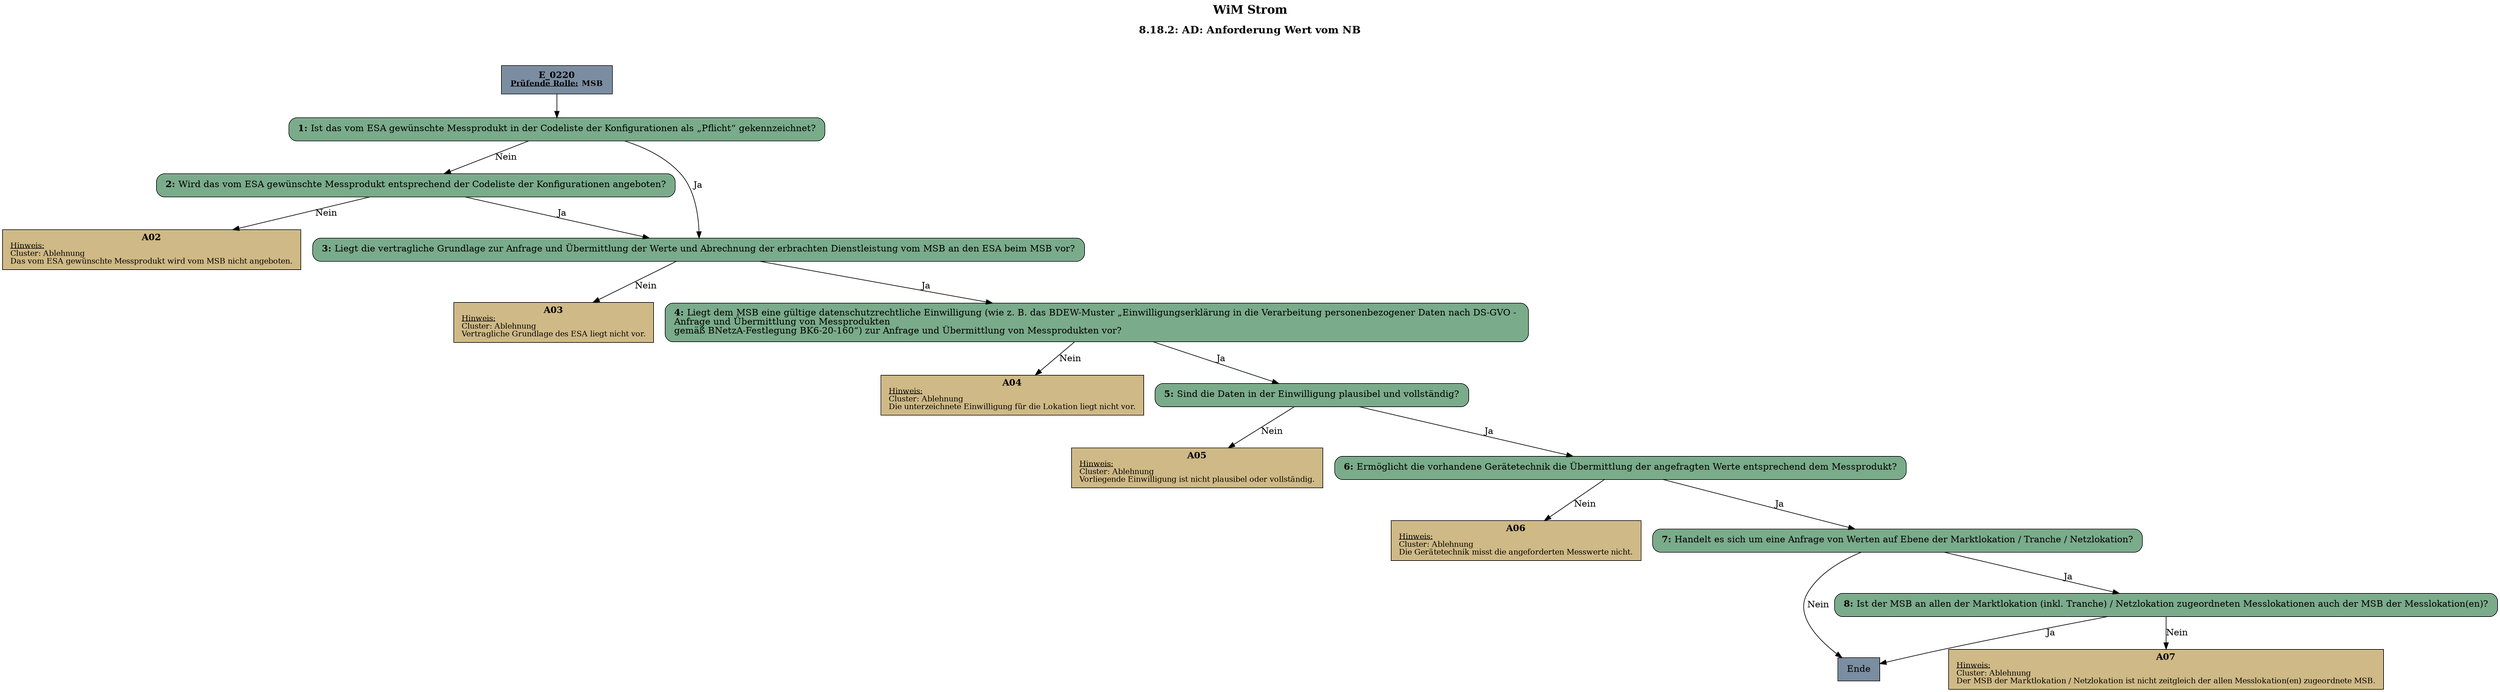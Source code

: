digraph D {
    labelloc="t";
    label=<<B><FONT POINT-SIZE="18">WiM Strom</FONT></B><BR/><BR/><B><FONT POINT-SIZE="16">8.18.2: AD: Anforderung Wert vom NB</FONT></B><BR/><BR/><BR/><BR/>>;
    "Start" [margin="0.2,0.12", shape=box, style=filled, fillcolor="#7a8da1", label=<<B>E_0220</B><BR align="center"/><FONT point-size="12"><B><U>Prüfende Rolle:</U> MSB</B></FONT><BR align="center"/>>];
    "1" [margin="0.2,0.12", shape=box, style="filled,rounded", fillcolor="#7aab8a", label=<<B>1: </B>Ist das vom ESA gewünschte Messprodukt in der Codeliste der Konfigurationen als „Pflicht“ gekennzeichnet?<BR align="left"/>>];
    "2" [margin="0.2,0.12", shape=box, style="filled,rounded", fillcolor="#7aab8a", label=<<B>2: </B>Wird das vom ESA gewünschte Messprodukt entsprechend der Codeliste der Konfigurationen angeboten?<BR align="left"/>>];
    "A02" [margin="0.17,0.08", shape=box, style=filled, fillcolor="#cfb986", label=<<B>A02</B><BR align="center"/><FONT point-size="12"><U>Hinweis:</U><BR align="left"/>Cluster: Ablehnung<BR align="left"/>Das vom ESA gewünschte Messprodukt wird vom MSB nicht angeboten.<BR align="left"/></FONT>>];
    "3" [margin="0.2,0.12", shape=box, style="filled,rounded", fillcolor="#7aab8a", label=<<B>3: </B>Liegt die vertragliche Grundlage zur Anfrage und Übermittlung der Werte und Abrechnung der erbrachten Dienstleistung vom MSB an den ESA beim MSB vor?<BR align="left"/>>];
    "A03" [margin="0.17,0.08", shape=box, style=filled, fillcolor="#cfb986", label=<<B>A03</B><BR align="center"/><FONT point-size="12"><U>Hinweis:</U><BR align="left"/>Cluster: Ablehnung<BR align="left"/>Vertragliche Grundlage des ESA liegt nicht vor.<BR align="left"/></FONT>>];
    "4" [margin="0.2,0.12", shape=box, style="filled,rounded", fillcolor="#7aab8a", label=<<B>4: </B>Liegt dem MSB eine gültige datenschutzrechtliche Einwilligung (wie z. B. das BDEW-Muster „Einwilligungserklärung in die Verarbeitung personenbezogener Daten nach DS-GVO - <BR align="left"/>Anfrage und Übermittlung von Messprodukten <BR align="left"/>gemäß BNetzA-Festlegung BK6-20-160“) zur Anfrage und Übermittlung von Messprodukten vor?<BR align="left"/>>];
    "A04" [margin="0.17,0.08", shape=box, style=filled, fillcolor="#cfb986", label=<<B>A04</B><BR align="center"/><FONT point-size="12"><U>Hinweis:</U><BR align="left"/>Cluster: Ablehnung<BR align="left"/>Die unterzeichnete Einwilligung für die Lokation liegt nicht vor.<BR align="left"/></FONT>>];
    "5" [margin="0.2,0.12", shape=box, style="filled,rounded", fillcolor="#7aab8a", label=<<B>5: </B>Sind die Daten in der Einwilligung plausibel und vollständig?<BR align="left"/>>];
    "A05" [margin="0.17,0.08", shape=box, style=filled, fillcolor="#cfb986", label=<<B>A05</B><BR align="center"/><FONT point-size="12"><U>Hinweis:</U><BR align="left"/>Cluster: Ablehnung<BR align="left"/>Vorliegende Einwilligung ist nicht plausibel oder vollständig.<BR align="left"/></FONT>>];
    "6" [margin="0.2,0.12", shape=box, style="filled,rounded", fillcolor="#7aab8a", label=<<B>6: </B>Ermöglicht die vorhandene Gerätetechnik die Übermittlung der angefragten Werte entsprechend dem Messprodukt?<BR align="left"/>>];
    "A06" [margin="0.17,0.08", shape=box, style=filled, fillcolor="#cfb986", label=<<B>A06</B><BR align="center"/><FONT point-size="12"><U>Hinweis:</U><BR align="left"/>Cluster: Ablehnung<BR align="left"/>Die Gerätetechnik misst die angeforderten Messwerte nicht.<BR align="left"/></FONT>>];
    "7" [margin="0.2,0.12", shape=box, style="filled,rounded", fillcolor="#7aab8a", label=<<B>7: </B>Handelt es sich um eine Anfrage von Werten auf Ebene der Marktlokation / Tranche / Netzlokation?<BR align="left"/>>];
    "Ende" [margin="0.2,0.12", shape=box, style=filled, fillcolor="#7a8da1", label="Ende"];
    "8" [margin="0.2,0.12", shape=box, style="filled,rounded", fillcolor="#7aab8a", label=<<B>8: </B>Ist der MSB an allen der Marktlokation (inkl. Tranche) / Netzlokation zugeordneten Messlokationen auch der MSB der Messlokation(en)?<BR align="left"/>>];
    "A07" [margin="0.17,0.08", shape=box, style=filled, fillcolor="#cfb986", label=<<B>A07</B><BR align="center"/><FONT point-size="12"><U>Hinweis:</U><BR align="left"/>Cluster: Ablehnung<BR align="left"/>Der MSB der Marktlokation / Netzlokation ist nicht zeitgleich der allen Messlokation(en) zugeordnete MSB.<BR align="left"/></FONT>>];

    "Start" -> "1";
    "1" -> "2" [label="Nein"];
    "1" -> "3" [label="Ja"];
    "2" -> "A02" [label="Nein"];
    "2" -> "3" [label="Ja"];
    "3" -> "A03" [label="Nein"];
    "3" -> "4" [label="Ja"];
    "4" -> "A04" [label="Nein"];
    "4" -> "5" [label="Ja"];
    "5" -> "A05" [label="Nein"];
    "5" -> "6" [label="Ja"];
    "6" -> "A06" [label="Nein"];
    "6" -> "7" [label="Ja"];
    "7" -> "8" [label="Ja"];
    "7" -> "Ende" [label="Nein"];
    "8" -> "A07" [label="Nein"];
    "8" -> "Ende" [label="Ja"];

    bgcolor="transparent";
}